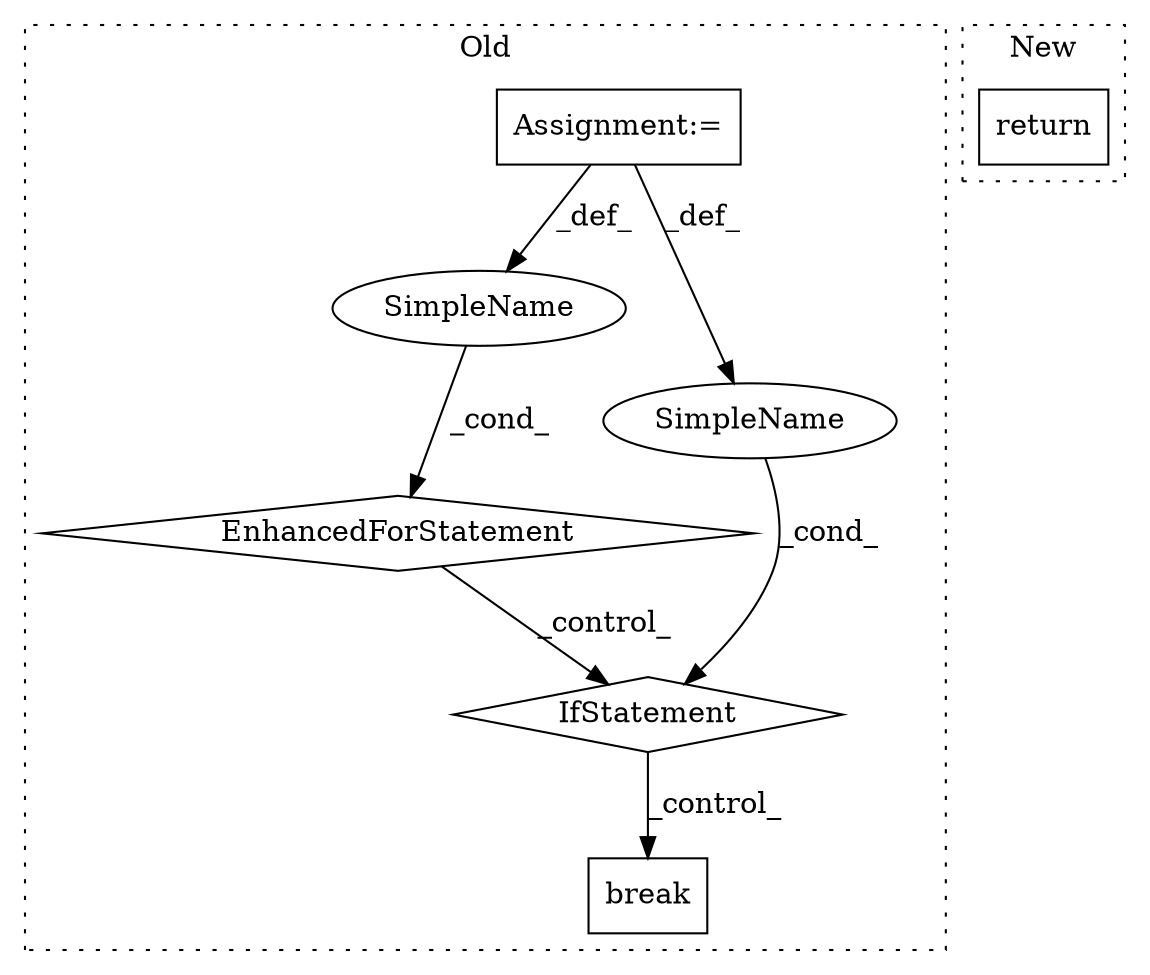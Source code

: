 digraph G {
subgraph cluster0 {
1 [label="break" a="10" s="10500" l="6" shape="box"];
3 [label="Assignment:=" a="7" s="10356,10448" l="53,2" shape="box"];
4 [label="IfStatement" a="25" s="10458,10488" l="4,2" shape="diamond"];
5 [label="EnhancedForStatement" a="70" s="10356,10448" l="53,2" shape="diamond"];
6 [label="SimpleName" a="42" s="10413" l="13" shape="ellipse"];
7 [label="SimpleName" a="42" s="" l="" shape="ellipse"];
label = "Old";
style="dotted";
}
subgraph cluster1 {
2 [label="return" a="41" s="11119" l="7" shape="box"];
label = "New";
style="dotted";
}
3 -> 6 [label="_def_"];
3 -> 7 [label="_def_"];
4 -> 1 [label="_control_"];
5 -> 4 [label="_control_"];
6 -> 5 [label="_cond_"];
7 -> 4 [label="_cond_"];
}